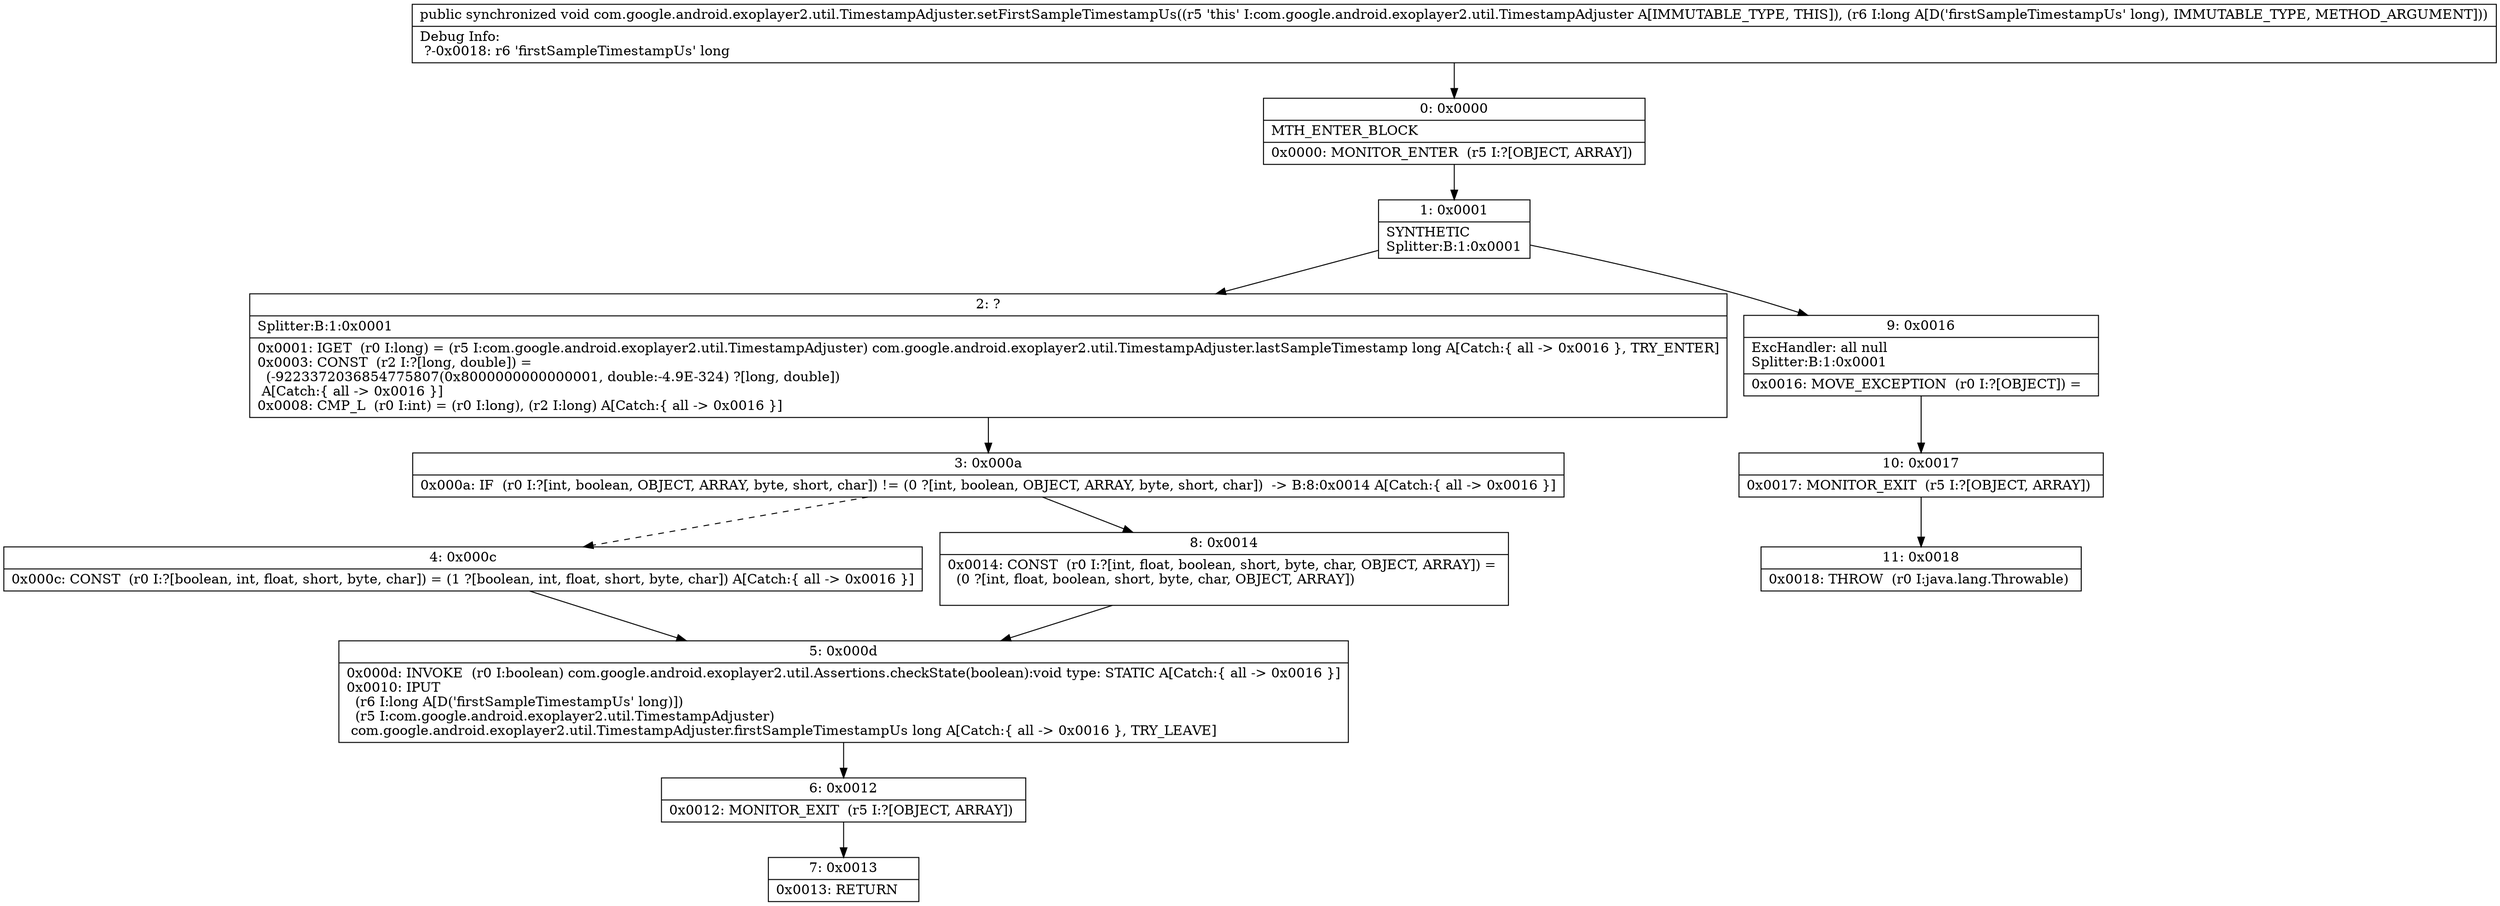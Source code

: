 digraph "CFG forcom.google.android.exoplayer2.util.TimestampAdjuster.setFirstSampleTimestampUs(J)V" {
Node_0 [shape=record,label="{0\:\ 0x0000|MTH_ENTER_BLOCK\l|0x0000: MONITOR_ENTER  (r5 I:?[OBJECT, ARRAY]) \l}"];
Node_1 [shape=record,label="{1\:\ 0x0001|SYNTHETIC\lSplitter:B:1:0x0001\l}"];
Node_2 [shape=record,label="{2\:\ ?|Splitter:B:1:0x0001\l|0x0001: IGET  (r0 I:long) = (r5 I:com.google.android.exoplayer2.util.TimestampAdjuster) com.google.android.exoplayer2.util.TimestampAdjuster.lastSampleTimestamp long A[Catch:\{ all \-\> 0x0016 \}, TRY_ENTER]\l0x0003: CONST  (r2 I:?[long, double]) = \l  (\-9223372036854775807(0x8000000000000001, double:\-4.9E\-324) ?[long, double])\l A[Catch:\{ all \-\> 0x0016 \}]\l0x0008: CMP_L  (r0 I:int) = (r0 I:long), (r2 I:long) A[Catch:\{ all \-\> 0x0016 \}]\l}"];
Node_3 [shape=record,label="{3\:\ 0x000a|0x000a: IF  (r0 I:?[int, boolean, OBJECT, ARRAY, byte, short, char]) != (0 ?[int, boolean, OBJECT, ARRAY, byte, short, char])  \-\> B:8:0x0014 A[Catch:\{ all \-\> 0x0016 \}]\l}"];
Node_4 [shape=record,label="{4\:\ 0x000c|0x000c: CONST  (r0 I:?[boolean, int, float, short, byte, char]) = (1 ?[boolean, int, float, short, byte, char]) A[Catch:\{ all \-\> 0x0016 \}]\l}"];
Node_5 [shape=record,label="{5\:\ 0x000d|0x000d: INVOKE  (r0 I:boolean) com.google.android.exoplayer2.util.Assertions.checkState(boolean):void type: STATIC A[Catch:\{ all \-\> 0x0016 \}]\l0x0010: IPUT  \l  (r6 I:long A[D('firstSampleTimestampUs' long)])\l  (r5 I:com.google.android.exoplayer2.util.TimestampAdjuster)\l com.google.android.exoplayer2.util.TimestampAdjuster.firstSampleTimestampUs long A[Catch:\{ all \-\> 0x0016 \}, TRY_LEAVE]\l}"];
Node_6 [shape=record,label="{6\:\ 0x0012|0x0012: MONITOR_EXIT  (r5 I:?[OBJECT, ARRAY]) \l}"];
Node_7 [shape=record,label="{7\:\ 0x0013|0x0013: RETURN   \l}"];
Node_8 [shape=record,label="{8\:\ 0x0014|0x0014: CONST  (r0 I:?[int, float, boolean, short, byte, char, OBJECT, ARRAY]) = \l  (0 ?[int, float, boolean, short, byte, char, OBJECT, ARRAY])\l \l}"];
Node_9 [shape=record,label="{9\:\ 0x0016|ExcHandler: all null\lSplitter:B:1:0x0001\l|0x0016: MOVE_EXCEPTION  (r0 I:?[OBJECT]) =  \l}"];
Node_10 [shape=record,label="{10\:\ 0x0017|0x0017: MONITOR_EXIT  (r5 I:?[OBJECT, ARRAY]) \l}"];
Node_11 [shape=record,label="{11\:\ 0x0018|0x0018: THROW  (r0 I:java.lang.Throwable) \l}"];
MethodNode[shape=record,label="{public synchronized void com.google.android.exoplayer2.util.TimestampAdjuster.setFirstSampleTimestampUs((r5 'this' I:com.google.android.exoplayer2.util.TimestampAdjuster A[IMMUTABLE_TYPE, THIS]), (r6 I:long A[D('firstSampleTimestampUs' long), IMMUTABLE_TYPE, METHOD_ARGUMENT]))  | Debug Info:\l  ?\-0x0018: r6 'firstSampleTimestampUs' long\l}"];
MethodNode -> Node_0;
Node_0 -> Node_1;
Node_1 -> Node_2;
Node_1 -> Node_9;
Node_2 -> Node_3;
Node_3 -> Node_4[style=dashed];
Node_3 -> Node_8;
Node_4 -> Node_5;
Node_5 -> Node_6;
Node_6 -> Node_7;
Node_8 -> Node_5;
Node_9 -> Node_10;
Node_10 -> Node_11;
}

